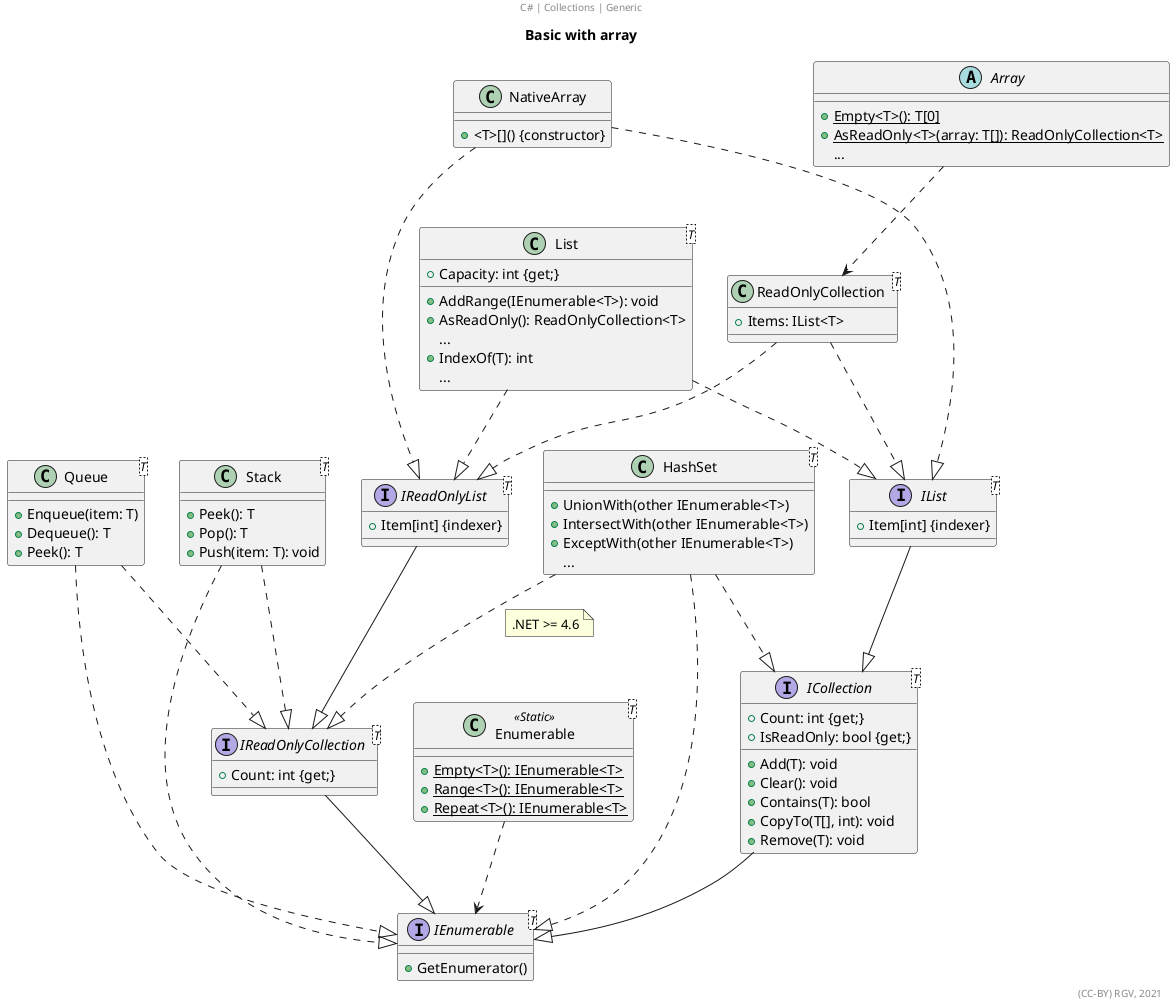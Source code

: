 @startuml
'https://plantuml.com/class-diagram
title Basic with array
center header C# | Collections | Generic
'''''''''''''
'TODO: DICTIONARIES ALL HIERARCHY
'TODO: SETS ALL HIERARCHY
'TODO: NON GENERICS!

class NativeArray
{
+<T>[]() {constructor}
}

class ReadOnlyCollection<T>
{
    +Items: IList<T>
}

class List<T>
{
    +Capacity: int {get;}
    
    +AddRange(IEnumerable<T>): void
    +AsReadOnly(): ReadOnlyCollection<T>
    {method}...
    +IndexOf(T): int
    {method}...
}

abstract class Array
{
    +{static}Empty<T>(): T[0]
    +{static}AsReadOnly<T>(array: T[]): ReadOnlyCollection<T>
    {method}...  
}

class Stack<T>
{
    +Peek(): T
    +Pop(): T
    +Push(item: T): void
}

class Queue<T>
{
    +Enqueue(item: T)
    +Dequeue(): T
    +Peek(): T
}

class HashSet<T>
{
    +UnionWith(other IEnumerable<T>)
    +IntersectWith(other IEnumerable<T>)
    +ExceptWith(other IEnumerable<T>)
    {method}...
}

class  Enumerable<T> <<Static>> 
{
    +{static}Empty<T>(): IEnumerable<T>
    +{static}Range<T>(): IEnumerable<T>
    +{static}Repeat<T>(): IEnumerable<T>
}

interface IList<T>
{
    +Item[int] {indexer}
}

interface IReadOnlyList<T>
{
    +Item[int] {indexer}
}

interface IReadOnlyCollection<T>
{
    +Count: int {get;}
}

interface ICollection<T>
{
    +Count: int {get;}
    +IsReadOnly: bool {get;}
    
    +Add(T): void 
    +Clear(): void 
    +Contains(T): bool 
    +CopyTo(T[], int): void
    +Remove(T): void 
}

interface IEnumerable<T>
{
    +GetEnumerator()
}

'''''''''''''

ReadOnlyCollection ..|> IList
ReadOnlyCollection ..|> IReadOnlyList

List..|>IList
List..|>IReadOnlyList

remove NativeN
note as NativeN
This stands for
common C# arrays:
Example: int[] intArray;*
end note
NativeN .. NativeArray

remove ArrayN
note as ArrayN
This stands for
Array class, a class
C# provides to deal with
array-related operations.
end note
ArrayN .. Array

remove ArraysN
Note as ArraysN #gold
These both types
are NOT related!!!
(hierarchically)
end note
ArraysN .. ArrayN
ArraysN .u. NativeN

NativeArray ...|> IReadOnlyList
NativeArray ...|> IList

ReadOnlyCollection <.u. Array

IReadOnlyList--|>IReadOnlyCollection

IList --|> ICollection
ICollection --|> IEnumerable

IReadOnlyCollection --|> IEnumerable

Enumerable ..> IEnumerable

Stack ..|> IEnumerable
Stack ..|> IReadOnlyCollection

Queue ..|> IEnumerable
Queue ..|> IReadOnlyCollection

HashSet ..|> ICollection
HashSet ..|> IEnumerable
HashSet ..|> IReadOnlyCollection
note on link : .NET >= 4.6

'''''''''''''
right footer (CC-BY) RGV, 2021
@enduml
